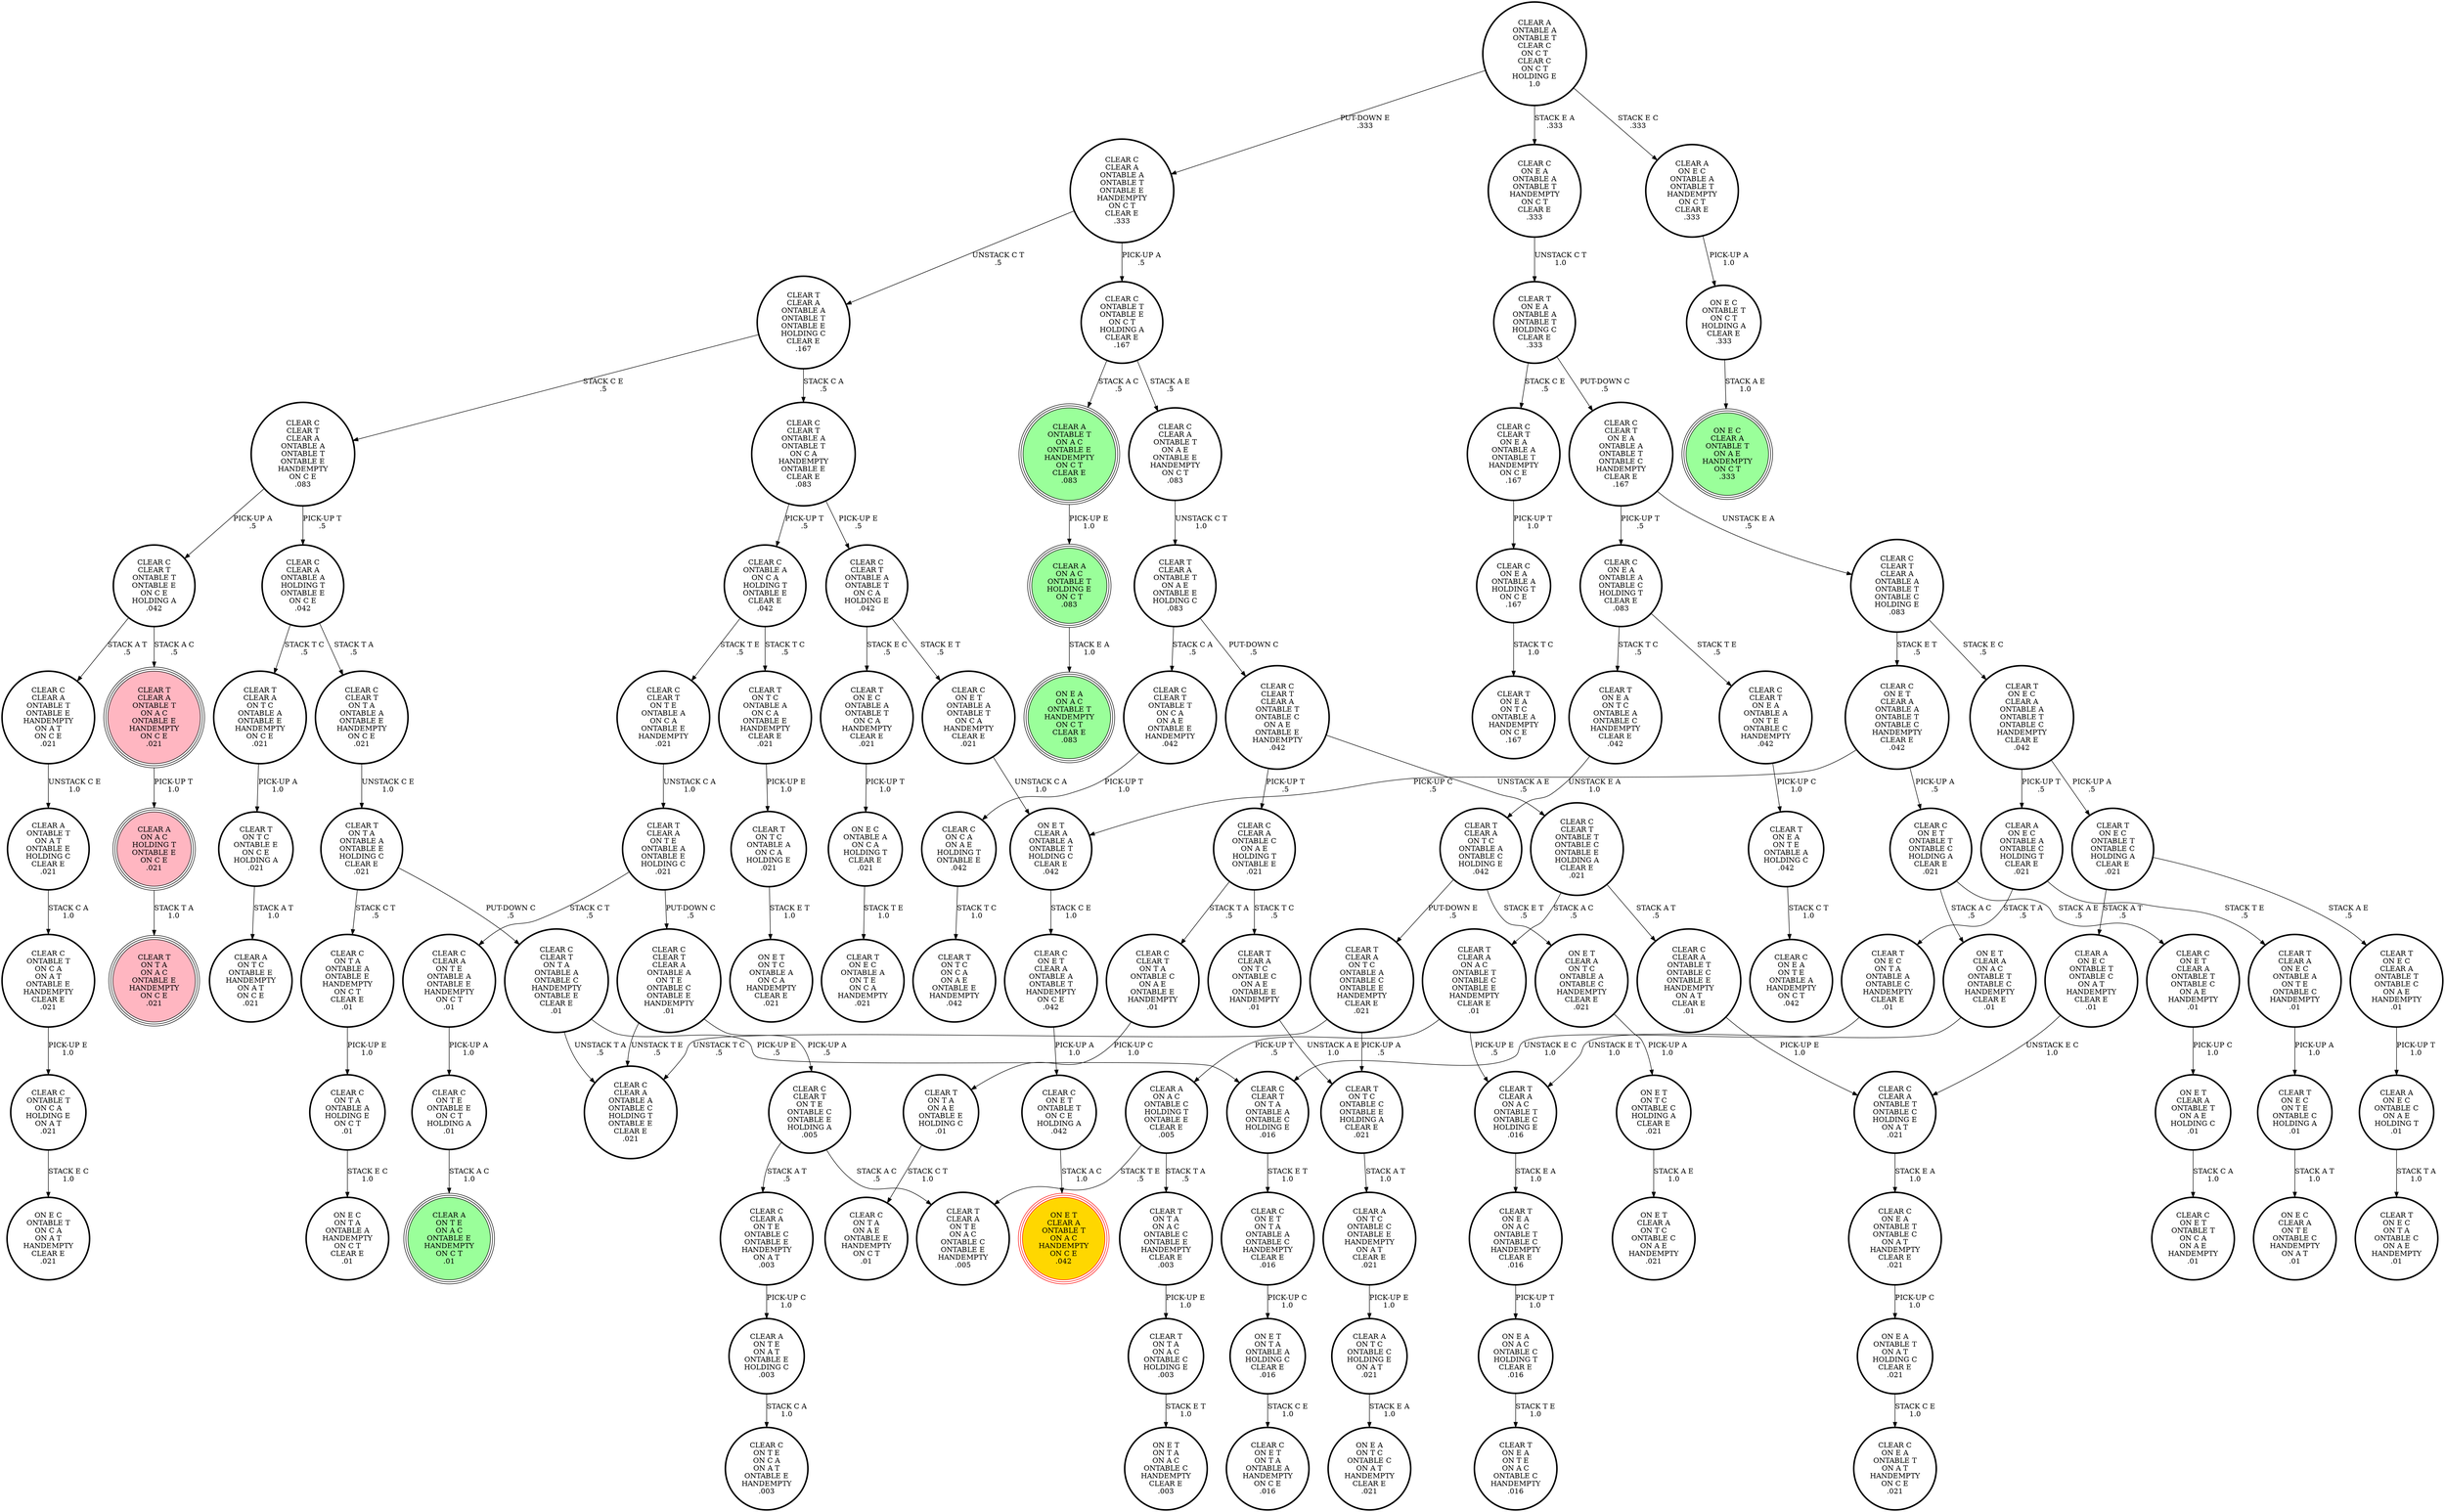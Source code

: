 digraph {
"CLEAR C\nCLEAR A\nON T E\nONTABLE C\nONTABLE E\nHANDEMPTY\nON A T\n.003\n" -> "CLEAR A\nON T E\nON A T\nONTABLE E\nHOLDING C\n.003\n"[label="PICK-UP C\n1.0\n"];
"CLEAR C\nCLEAR A\nONTABLE A\nHOLDING T\nONTABLE E\nON C E\n.042\n" -> "CLEAR T\nCLEAR A\nON T C\nONTABLE A\nONTABLE E\nHANDEMPTY\nON C E\n.021\n"[label="STACK T C\n.5\n"];
"CLEAR C\nCLEAR A\nONTABLE A\nHOLDING T\nONTABLE E\nON C E\n.042\n" -> "CLEAR C\nCLEAR T\nON T A\nONTABLE A\nONTABLE E\nHANDEMPTY\nON C E\n.021\n"[label="STACK T A\n.5\n"];
"CLEAR T\nON E A\nON A C\nONTABLE T\nONTABLE C\nHANDEMPTY\nCLEAR E\n.016\n" -> "ON E A\nON A C\nONTABLE C\nHOLDING T\nCLEAR E\n.016\n"[label="PICK-UP T\n1.0\n"];
"CLEAR C\nON T A\nONTABLE A\nHOLDING E\nON C T\n.01\n" -> "ON E C\nON T A\nONTABLE A\nHANDEMPTY\nON C T\nCLEAR E\n.01\n"[label="STACK E C\n1.0\n"];
"CLEAR T\nON T C\nONTABLE E\nON C E\nHOLDING A\n.021\n" -> "CLEAR A\nON T C\nONTABLE E\nHANDEMPTY\nON A T\nON C E\n.021\n"[label="STACK A T\n1.0\n"];
"CLEAR C\nON E T\nCLEAR A\nONTABLE T\nONTABLE C\nON A E\nHANDEMPTY\n.01\n" -> "ON E T\nCLEAR A\nONTABLE T\nON A E\nHOLDING C\n.01\n"[label="PICK-UP C\n1.0\n"];
"CLEAR T\nON E C\nON T E\nONTABLE C\nHOLDING A\n.01\n" -> "ON E C\nCLEAR A\nON T E\nONTABLE C\nHANDEMPTY\nON A T\n.01\n"[label="STACK A T\n1.0\n"];
"CLEAR T\nON T A\nONTABLE A\nONTABLE E\nHOLDING C\nCLEAR E\n.021\n" -> "CLEAR C\nCLEAR T\nON T A\nONTABLE A\nONTABLE C\nHANDEMPTY\nONTABLE E\nCLEAR E\n.01\n"[label="PUT-DOWN C\n.5\n"];
"CLEAR T\nON T A\nONTABLE A\nONTABLE E\nHOLDING C\nCLEAR E\n.021\n" -> "CLEAR C\nON T A\nONTABLE A\nONTABLE E\nHANDEMPTY\nON C T\nCLEAR E\n.01\n"[label="STACK C T\n.5\n"];
"CLEAR C\nCLEAR T\nONTABLE T\nONTABLE C\nONTABLE E\nHOLDING A\nCLEAR E\n.021\n" -> "CLEAR C\nCLEAR A\nONTABLE T\nONTABLE C\nONTABLE E\nHANDEMPTY\nON A T\nCLEAR E\n.01\n"[label="STACK A T\n.5\n"];
"CLEAR C\nCLEAR T\nONTABLE T\nONTABLE C\nONTABLE E\nHOLDING A\nCLEAR E\n.021\n" -> "CLEAR T\nCLEAR A\nON A C\nONTABLE T\nONTABLE C\nONTABLE E\nHANDEMPTY\nCLEAR E\n.01\n"[label="STACK A C\n.5\n"];
"CLEAR T\nON T C\nONTABLE A\nON C A\nONTABLE E\nHANDEMPTY\nCLEAR E\n.021\n" -> "CLEAR T\nON T C\nONTABLE A\nON C A\nHOLDING E\n.021\n"[label="PICK-UP E\n1.0\n"];
"CLEAR A\nON T C\nONTABLE C\nHOLDING E\nON A T\n.021\n" -> "ON E A\nON T C\nONTABLE C\nON A T\nHANDEMPTY\nCLEAR E\n.021\n"[label="STACK E A\n1.0\n"];
"CLEAR C\nON E T\nONTABLE A\nONTABLE T\nON C A\nHANDEMPTY\nCLEAR E\n.021\n" -> "ON E T\nCLEAR A\nONTABLE A\nONTABLE T\nHOLDING C\nCLEAR E\n.042\n"[label="UNSTACK C A\n1.0\n"];
"CLEAR T\nCLEAR A\nON T C\nONTABLE A\nONTABLE E\nHANDEMPTY\nON C E\n.021\n" -> "CLEAR T\nON T C\nONTABLE E\nON C E\nHOLDING A\n.021\n"[label="PICK-UP A\n1.0\n"];
"CLEAR A\nON E C\nONTABLE C\nON A E\nHOLDING T\n.01\n" -> "CLEAR T\nON E C\nON T A\nONTABLE C\nON A E\nHANDEMPTY\n.01\n"[label="STACK T A\n1.0\n"];
"CLEAR T\nON T C\nONTABLE A\nON C A\nHOLDING E\n.021\n" -> "ON E T\nON T C\nONTABLE A\nON C A\nHANDEMPTY\nCLEAR E\n.021\n"[label="STACK E T\n1.0\n"];
"CLEAR C\nCLEAR T\nON T A\nONTABLE A\nONTABLE E\nHANDEMPTY\nON C E\n.021\n" -> "CLEAR T\nON T A\nONTABLE A\nONTABLE E\nHOLDING C\nCLEAR E\n.021\n"[label="UNSTACK C E\n1.0\n"];
"CLEAR A\nON E C\nONTABLE T\nONTABLE C\nON A T\nHANDEMPTY\nCLEAR E\n.01\n" -> "CLEAR C\nCLEAR A\nONTABLE T\nONTABLE C\nHOLDING E\nON A T\n.021\n"[label="UNSTACK E C\n1.0\n"];
"CLEAR T\nON E A\nON T E\nONTABLE A\nHOLDING C\n.042\n" -> "CLEAR C\nON E A\nON T E\nONTABLE A\nHANDEMPTY\nON C T\n.042\n"[label="STACK C T\n1.0\n"];
"CLEAR T\nCLEAR A\nONTABLE T\nON A C\nONTABLE E\nHANDEMPTY\nON C E\n.021\n" -> "CLEAR A\nON A C\nHOLDING T\nONTABLE E\nON C E\n.021\n"[label="PICK-UP T\n1.0\n"];
"CLEAR T\nON T A\nON A C\nONTABLE C\nONTABLE E\nHANDEMPTY\nCLEAR E\n.003\n" -> "CLEAR T\nON T A\nON A C\nONTABLE C\nHOLDING E\n.003\n"[label="PICK-UP E\n1.0\n"];
"CLEAR C\nONTABLE A\nON C A\nHOLDING T\nONTABLE E\nCLEAR E\n.042\n" -> "CLEAR C\nCLEAR T\nON T E\nONTABLE A\nON C A\nONTABLE E\nHANDEMPTY\n.021\n"[label="STACK T E\n.5\n"];
"CLEAR C\nONTABLE A\nON C A\nHOLDING T\nONTABLE E\nCLEAR E\n.042\n" -> "CLEAR T\nON T C\nONTABLE A\nON C A\nONTABLE E\nHANDEMPTY\nCLEAR E\n.021\n"[label="STACK T C\n.5\n"];
"ON E T\nCLEAR A\nON T C\nONTABLE A\nONTABLE C\nHANDEMPTY\nCLEAR E\n.021\n" -> "ON E T\nON T C\nONTABLE C\nHOLDING A\nCLEAR E\n.021\n"[label="PICK-UP A\n1.0\n"];
"CLEAR C\nON E A\nONTABLE A\nONTABLE C\nHOLDING T\nCLEAR E\n.083\n" -> "CLEAR T\nON E A\nON T C\nONTABLE A\nONTABLE C\nHANDEMPTY\nCLEAR E\n.042\n"[label="STACK T C\n.5\n"];
"CLEAR C\nON E A\nONTABLE A\nONTABLE C\nHOLDING T\nCLEAR E\n.083\n" -> "CLEAR C\nCLEAR T\nON E A\nONTABLE A\nON T E\nONTABLE C\nHANDEMPTY\n.042\n"[label="STACK T E\n.5\n"];
"CLEAR T\nCLEAR A\nON T C\nONTABLE A\nONTABLE C\nONTABLE E\nHANDEMPTY\nCLEAR E\n.021\n" -> "CLEAR C\nCLEAR A\nONTABLE A\nONTABLE C\nHOLDING T\nONTABLE E\nCLEAR E\n.021\n"[label="UNSTACK T C\n.5\n"];
"CLEAR T\nCLEAR A\nON T C\nONTABLE A\nONTABLE C\nONTABLE E\nHANDEMPTY\nCLEAR E\n.021\n" -> "CLEAR T\nON T C\nONTABLE C\nONTABLE E\nHOLDING A\nCLEAR E\n.021\n"[label="PICK-UP A\n.5\n"];
"CLEAR A\nONTABLE T\nON A C\nONTABLE E\nHANDEMPTY\nON C T\nCLEAR E\n.083\n" -> "CLEAR A\nON A C\nONTABLE T\nHOLDING E\nON C T\n.083\n"[label="PICK-UP E\n1.0\n"];
"CLEAR T\nON T A\nON A E\nONTABLE E\nHOLDING C\n.01\n" -> "CLEAR C\nON T A\nON A E\nONTABLE E\nHANDEMPTY\nON C T\n.01\n"[label="STACK C T\n1.0\n"];
"CLEAR T\nON T A\nON A C\nONTABLE C\nHOLDING E\n.003\n" -> "ON E T\nON T A\nON A C\nONTABLE C\nHANDEMPTY\nCLEAR E\n.003\n"[label="STACK E T\n1.0\n"];
"CLEAR T\nON E C\nONTABLE T\nONTABLE C\nHOLDING A\nCLEAR E\n.021\n" -> "CLEAR A\nON E C\nONTABLE T\nONTABLE C\nON A T\nHANDEMPTY\nCLEAR E\n.01\n"[label="STACK A T\n.5\n"];
"CLEAR T\nON E C\nONTABLE T\nONTABLE C\nHOLDING A\nCLEAR E\n.021\n" -> "CLEAR T\nON E C\nCLEAR A\nONTABLE T\nONTABLE C\nON A E\nHANDEMPTY\n.01\n"[label="STACK A E\n.5\n"];
"CLEAR T\nCLEAR A\nON T C\nONTABLE A\nONTABLE C\nHOLDING E\n.042\n" -> "CLEAR T\nCLEAR A\nON T C\nONTABLE A\nONTABLE C\nONTABLE E\nHANDEMPTY\nCLEAR E\n.021\n"[label="PUT-DOWN E\n.5\n"];
"CLEAR T\nCLEAR A\nON T C\nONTABLE A\nONTABLE C\nHOLDING E\n.042\n" -> "ON E T\nCLEAR A\nON T C\nONTABLE A\nONTABLE C\nHANDEMPTY\nCLEAR E\n.021\n"[label="STACK E T\n.5\n"];
"CLEAR C\nON E T\nONTABLE T\nONTABLE C\nHOLDING A\nCLEAR E\n.021\n" -> "ON E T\nCLEAR A\nON A C\nONTABLE T\nONTABLE C\nHANDEMPTY\nCLEAR E\n.01\n"[label="STACK A C\n.5\n"];
"CLEAR C\nON E T\nONTABLE T\nONTABLE C\nHOLDING A\nCLEAR E\n.021\n" -> "CLEAR C\nON E T\nCLEAR A\nONTABLE T\nONTABLE C\nON A E\nHANDEMPTY\n.01\n"[label="STACK A E\n.5\n"];
"CLEAR A\nON T C\nONTABLE C\nONTABLE E\nHANDEMPTY\nON A T\nCLEAR E\n.021\n" -> "CLEAR A\nON T C\nONTABLE C\nHOLDING E\nON A T\n.021\n"[label="PICK-UP E\n1.0\n"];
"CLEAR C\nCLEAR T\nONTABLE T\nONTABLE E\nON C E\nHOLDING A\n.042\n" -> "CLEAR C\nCLEAR A\nONTABLE T\nONTABLE E\nHANDEMPTY\nON A T\nON C E\n.021\n"[label="STACK A T\n.5\n"];
"CLEAR C\nCLEAR T\nONTABLE T\nONTABLE E\nON C E\nHOLDING A\n.042\n" -> "CLEAR T\nCLEAR A\nONTABLE T\nON A C\nONTABLE E\nHANDEMPTY\nON C E\n.021\n"[label="STACK A C\n.5\n"];
"CLEAR C\nON E A\nONTABLE A\nONTABLE T\nHANDEMPTY\nON C T\nCLEAR E\n.333\n" -> "CLEAR T\nON E A\nONTABLE A\nONTABLE T\nHOLDING C\nCLEAR E\n.333\n"[label="UNSTACK C T\n1.0\n"];
"CLEAR A\nON A C\nONTABLE C\nHOLDING T\nONTABLE E\nCLEAR E\n.005\n" -> "CLEAR T\nON T A\nON A C\nONTABLE C\nONTABLE E\nHANDEMPTY\nCLEAR E\n.003\n"[label="STACK T A\n.5\n"];
"CLEAR A\nON A C\nONTABLE C\nHOLDING T\nONTABLE E\nCLEAR E\n.005\n" -> "CLEAR T\nCLEAR A\nON T E\nON A C\nONTABLE C\nONTABLE E\nHANDEMPTY\n.005\n"[label="STACK T E\n.5\n"];
"CLEAR C\nCLEAR A\nONTABLE A\nONTABLE T\nONTABLE E\nHANDEMPTY\nON C T\nCLEAR E\n.333\n" -> "CLEAR T\nCLEAR A\nONTABLE A\nONTABLE T\nONTABLE E\nHOLDING C\nCLEAR E\n.167\n"[label="UNSTACK C T\n.5\n"];
"CLEAR C\nCLEAR A\nONTABLE A\nONTABLE T\nONTABLE E\nHANDEMPTY\nON C T\nCLEAR E\n.333\n" -> "CLEAR C\nONTABLE T\nONTABLE E\nON C T\nHOLDING A\nCLEAR E\n.167\n"[label="PICK-UP A\n.5\n"];
"CLEAR T\nON E C\nCLEAR A\nONTABLE T\nONTABLE C\nON A E\nHANDEMPTY\n.01\n" -> "CLEAR A\nON E C\nONTABLE C\nON A E\nHOLDING T\n.01\n"[label="PICK-UP T\n1.0\n"];
"CLEAR T\nON E C\nCLEAR A\nONTABLE A\nONTABLE T\nONTABLE C\nHANDEMPTY\nCLEAR E\n.042\n" -> "CLEAR T\nON E C\nONTABLE T\nONTABLE C\nHOLDING A\nCLEAR E\n.021\n"[label="PICK-UP A\n.5\n"];
"CLEAR T\nON E C\nCLEAR A\nONTABLE A\nONTABLE T\nONTABLE C\nHANDEMPTY\nCLEAR E\n.042\n" -> "CLEAR A\nON E C\nONTABLE A\nONTABLE C\nHOLDING T\nCLEAR E\n.021\n"[label="PICK-UP T\n.5\n"];
"CLEAR C\nCLEAR T\nON T A\nONTABLE A\nONTABLE C\nHANDEMPTY\nONTABLE E\nCLEAR E\n.01\n" -> "CLEAR C\nCLEAR A\nONTABLE A\nONTABLE C\nHOLDING T\nONTABLE E\nCLEAR E\n.021\n"[label="UNSTACK T A\n.5\n"];
"CLEAR C\nCLEAR T\nON T A\nONTABLE A\nONTABLE C\nHANDEMPTY\nONTABLE E\nCLEAR E\n.01\n" -> "CLEAR C\nCLEAR T\nON T A\nONTABLE A\nONTABLE C\nHOLDING E\n.016\n"[label="PICK-UP E\n.5\n"];
"CLEAR C\nCLEAR T\nCLEAR A\nONTABLE T\nONTABLE C\nON A E\nONTABLE E\nHANDEMPTY\n.042\n" -> "CLEAR C\nCLEAR A\nONTABLE C\nON A E\nHOLDING T\nONTABLE E\n.021\n"[label="PICK-UP T\n.5\n"];
"CLEAR C\nCLEAR T\nCLEAR A\nONTABLE T\nONTABLE C\nON A E\nONTABLE E\nHANDEMPTY\n.042\n" -> "CLEAR C\nCLEAR T\nONTABLE T\nONTABLE C\nONTABLE E\nHOLDING A\nCLEAR E\n.021\n"[label="UNSTACK A E\n.5\n"];
"CLEAR A\nON T E\nON A T\nONTABLE E\nHOLDING C\n.003\n" -> "CLEAR C\nON T E\nON C A\nON A T\nONTABLE E\nHANDEMPTY\n.003\n"[label="STACK C A\n1.0\n"];
"CLEAR C\nON E T\nONTABLE T\nON C E\nHOLDING A\n.042\n" -> "ON E T\nCLEAR A\nONTABLE T\nON A C\nHANDEMPTY\nON C E\n.042\n"[label="STACK A C\n1.0\n"];
"CLEAR C\nON E A\nONTABLE A\nHOLDING T\nON C E\n.167\n" -> "CLEAR T\nON E A\nON T C\nONTABLE A\nHANDEMPTY\nON C E\n.167\n"[label="STACK T C\n1.0\n"];
"CLEAR T\nCLEAR A\nON E C\nONTABLE A\nON T E\nONTABLE C\nHANDEMPTY\n.01\n" -> "CLEAR T\nON E C\nON T E\nONTABLE C\nHOLDING A\n.01\n"[label="PICK-UP A\n1.0\n"];
"CLEAR C\nONTABLE T\nONTABLE E\nON C T\nHOLDING A\nCLEAR E\n.167\n" -> "CLEAR C\nCLEAR A\nONTABLE T\nON A E\nONTABLE E\nHANDEMPTY\nON C T\n.083\n"[label="STACK A E\n.5\n"];
"CLEAR C\nONTABLE T\nONTABLE E\nON C T\nHOLDING A\nCLEAR E\n.167\n" -> "CLEAR A\nONTABLE T\nON A C\nONTABLE E\nHANDEMPTY\nON C T\nCLEAR E\n.083\n"[label="STACK A C\n.5\n"];
"CLEAR C\nONTABLE T\nON C A\nHOLDING E\nON A T\n.021\n" -> "ON E C\nONTABLE T\nON C A\nON A T\nHANDEMPTY\nCLEAR E\n.021\n"[label="STACK E C\n1.0\n"];
"ON E T\nCLEAR A\nONTABLE T\nON A E\nHOLDING C\n.01\n" -> "CLEAR C\nON E T\nONTABLE T\nON C A\nON A E\nHANDEMPTY\n.01\n"[label="STACK C A\n1.0\n"];
"CLEAR C\nCLEAR A\nONTABLE T\nONTABLE E\nHANDEMPTY\nON A T\nON C E\n.021\n" -> "CLEAR A\nONTABLE T\nON A T\nONTABLE E\nHOLDING C\nCLEAR E\n.021\n"[label="UNSTACK C E\n1.0\n"];
"ON E A\nON A C\nONTABLE C\nHOLDING T\nCLEAR E\n.016\n" -> "CLEAR T\nON E A\nON T E\nON A C\nONTABLE C\nHANDEMPTY\n.016\n"[label="STACK T E\n1.0\n"];
"CLEAR A\nON E C\nONTABLE A\nONTABLE T\nHANDEMPTY\nON C T\nCLEAR E\n.333\n" -> "ON E C\nONTABLE T\nON C T\nHOLDING A\nCLEAR E\n.333\n"[label="PICK-UP A\n1.0\n"];
"CLEAR A\nONTABLE A\nONTABLE T\nCLEAR C\nON C T\nCLEAR C\nON C T\nHOLDING E\n1.0\n" -> "CLEAR C\nCLEAR A\nONTABLE A\nONTABLE T\nONTABLE E\nHANDEMPTY\nON C T\nCLEAR E\n.333\n"[label="PUT-DOWN E\n.333\n"];
"CLEAR A\nONTABLE A\nONTABLE T\nCLEAR C\nON C T\nCLEAR C\nON C T\nHOLDING E\n1.0\n" -> "CLEAR A\nON E C\nONTABLE A\nONTABLE T\nHANDEMPTY\nON C T\nCLEAR E\n.333\n"[label="STACK E C\n.333\n"];
"CLEAR A\nONTABLE A\nONTABLE T\nCLEAR C\nON C T\nCLEAR C\nON C T\nHOLDING E\n1.0\n" -> "CLEAR C\nON E A\nONTABLE A\nONTABLE T\nHANDEMPTY\nON C T\nCLEAR E\n.333\n"[label="STACK E A\n.333\n"];
"CLEAR T\nON E A\nON T C\nONTABLE A\nONTABLE C\nHANDEMPTY\nCLEAR E\n.042\n" -> "CLEAR T\nCLEAR A\nON T C\nONTABLE A\nONTABLE C\nHOLDING E\n.042\n"[label="UNSTACK E A\n1.0\n"];
"ON E T\nCLEAR A\nONTABLE A\nONTABLE T\nHOLDING C\nCLEAR E\n.042\n" -> "CLEAR C\nON E T\nCLEAR A\nONTABLE A\nONTABLE T\nHANDEMPTY\nON C E\n.042\n"[label="STACK C E\n1.0\n"];
"CLEAR C\nCLEAR A\nONTABLE C\nON A E\nHOLDING T\nONTABLE E\n.021\n" -> "CLEAR T\nCLEAR A\nON T C\nONTABLE C\nON A E\nONTABLE E\nHANDEMPTY\n.01\n"[label="STACK T C\n.5\n"];
"CLEAR C\nCLEAR A\nONTABLE C\nON A E\nHOLDING T\nONTABLE E\n.021\n" -> "CLEAR C\nCLEAR T\nON T A\nONTABLE C\nON A E\nONTABLE E\nHANDEMPTY\n.01\n"[label="STACK T A\n.5\n"];
"CLEAR C\nON E T\nCLEAR A\nONTABLE A\nONTABLE T\nONTABLE C\nHANDEMPTY\nCLEAR E\n.042\n" -> "CLEAR C\nON E T\nONTABLE T\nONTABLE C\nHOLDING A\nCLEAR E\n.021\n"[label="PICK-UP A\n.5\n"];
"CLEAR C\nON E T\nCLEAR A\nONTABLE A\nONTABLE T\nONTABLE C\nHANDEMPTY\nCLEAR E\n.042\n" -> "ON E T\nCLEAR A\nONTABLE A\nONTABLE T\nHOLDING C\nCLEAR E\n.042\n"[label="PICK-UP C\n.5\n"];
"CLEAR C\nCLEAR T\nONTABLE A\nONTABLE T\nON C A\nHANDEMPTY\nONTABLE E\nCLEAR E\n.083\n" -> "CLEAR C\nONTABLE A\nON C A\nHOLDING T\nONTABLE E\nCLEAR E\n.042\n"[label="PICK-UP T\n.5\n"];
"CLEAR C\nCLEAR T\nONTABLE A\nONTABLE T\nON C A\nHANDEMPTY\nONTABLE E\nCLEAR E\n.083\n" -> "CLEAR C\nCLEAR T\nONTABLE A\nONTABLE T\nON C A\nHOLDING E\n.042\n"[label="PICK-UP E\n.5\n"];
"CLEAR T\nCLEAR A\nON A C\nONTABLE T\nONTABLE C\nHOLDING E\n.016\n" -> "CLEAR T\nON E A\nON A C\nONTABLE T\nONTABLE C\nHANDEMPTY\nCLEAR E\n.016\n"[label="STACK E A\n1.0\n"];
"CLEAR C\nCLEAR T\nCLEAR A\nONTABLE A\nONTABLE T\nONTABLE C\nHOLDING E\n.083\n" -> "CLEAR T\nON E C\nCLEAR A\nONTABLE A\nONTABLE T\nONTABLE C\nHANDEMPTY\nCLEAR E\n.042\n"[label="STACK E C\n.5\n"];
"CLEAR C\nCLEAR T\nCLEAR A\nONTABLE A\nONTABLE T\nONTABLE C\nHOLDING E\n.083\n" -> "CLEAR C\nON E T\nCLEAR A\nONTABLE A\nONTABLE T\nONTABLE C\nHANDEMPTY\nCLEAR E\n.042\n"[label="STACK E T\n.5\n"];
"ON E C\nONTABLE A\nON C A\nHOLDING T\nCLEAR E\n.021\n" -> "CLEAR T\nON E C\nONTABLE A\nON T E\nON C A\nHANDEMPTY\n.021\n"[label="STACK T E\n1.0\n"];
"CLEAR C\nCLEAR T\nCLEAR A\nONTABLE A\nON T E\nONTABLE C\nONTABLE E\nHANDEMPTY\n.01\n" -> "CLEAR C\nCLEAR A\nONTABLE A\nONTABLE C\nHOLDING T\nONTABLE E\nCLEAR E\n.021\n"[label="UNSTACK T E\n.5\n"];
"CLEAR C\nCLEAR T\nCLEAR A\nONTABLE A\nON T E\nONTABLE C\nONTABLE E\nHANDEMPTY\n.01\n" -> "CLEAR C\nCLEAR T\nON T E\nONTABLE C\nONTABLE E\nHOLDING A\n.005\n"[label="PICK-UP A\n.5\n"];
"CLEAR C\nON E T\nCLEAR A\nONTABLE A\nONTABLE T\nHANDEMPTY\nON C E\n.042\n" -> "CLEAR C\nON E T\nONTABLE T\nON C E\nHOLDING A\n.042\n"[label="PICK-UP A\n1.0\n"];
"ON E T\nON T A\nONTABLE A\nHOLDING C\nCLEAR E\n.016\n" -> "CLEAR C\nON E T\nON T A\nONTABLE A\nHANDEMPTY\nON C E\n.016\n"[label="STACK C E\n1.0\n"];
"CLEAR A\nON A C\nHOLDING T\nONTABLE E\nON C E\n.021\n" -> "CLEAR T\nON T A\nON A C\nONTABLE E\nHANDEMPTY\nON C E\n.021\n"[label="STACK T A\n1.0\n"];
"CLEAR C\nCLEAR A\nONTABLE T\nONTABLE C\nONTABLE E\nHANDEMPTY\nON A T\nCLEAR E\n.01\n" -> "CLEAR C\nCLEAR A\nONTABLE T\nONTABLE C\nHOLDING E\nON A T\n.021\n"[label="PICK-UP E\n1.0\n"];
"CLEAR C\nCLEAR T\nCLEAR A\nONTABLE A\nONTABLE T\nONTABLE E\nHANDEMPTY\nON C E\n.083\n" -> "CLEAR C\nCLEAR A\nONTABLE A\nHOLDING T\nONTABLE E\nON C E\n.042\n"[label="PICK-UP T\n.5\n"];
"CLEAR C\nCLEAR T\nCLEAR A\nONTABLE A\nONTABLE T\nONTABLE E\nHANDEMPTY\nON C E\n.083\n" -> "CLEAR C\nCLEAR T\nONTABLE T\nONTABLE E\nON C E\nHOLDING A\n.042\n"[label="PICK-UP A\n.5\n"];
"CLEAR C\nON T A\nONTABLE A\nONTABLE E\nHANDEMPTY\nON C T\nCLEAR E\n.01\n" -> "CLEAR C\nON T A\nONTABLE A\nHOLDING E\nON C T\n.01\n"[label="PICK-UP E\n1.0\n"];
"CLEAR C\nON T E\nONTABLE E\nON C T\nHOLDING A\n.01\n" -> "CLEAR A\nON T E\nON A C\nONTABLE E\nHANDEMPTY\nON C T\n.01\n"[label="STACK A C\n1.0\n"];
"CLEAR T\nCLEAR A\nON T E\nONTABLE A\nONTABLE E\nHOLDING C\n.021\n" -> "CLEAR C\nCLEAR T\nCLEAR A\nONTABLE A\nON T E\nONTABLE C\nONTABLE E\nHANDEMPTY\n.01\n"[label="PUT-DOWN C\n.5\n"];
"CLEAR T\nCLEAR A\nON T E\nONTABLE A\nONTABLE E\nHOLDING C\n.021\n" -> "CLEAR C\nCLEAR A\nON T E\nONTABLE A\nONTABLE E\nHANDEMPTY\nON C T\n.01\n"[label="STACK C T\n.5\n"];
"CLEAR T\nCLEAR A\nON A C\nONTABLE T\nONTABLE C\nONTABLE E\nHANDEMPTY\nCLEAR E\n.01\n" -> "CLEAR A\nON A C\nONTABLE C\nHOLDING T\nONTABLE E\nCLEAR E\n.005\n"[label="PICK-UP T\n.5\n"];
"CLEAR T\nCLEAR A\nON A C\nONTABLE T\nONTABLE C\nONTABLE E\nHANDEMPTY\nCLEAR E\n.01\n" -> "CLEAR T\nCLEAR A\nON A C\nONTABLE T\nONTABLE C\nHOLDING E\n.016\n"[label="PICK-UP E\n.5\n"];
"ON E T\nON T C\nONTABLE C\nHOLDING A\nCLEAR E\n.021\n" -> "ON E T\nCLEAR A\nON T C\nONTABLE C\nON A E\nHANDEMPTY\n.021\n"[label="STACK A E\n1.0\n"];
"CLEAR A\nONTABLE T\nON A T\nONTABLE E\nHOLDING C\nCLEAR E\n.021\n" -> "CLEAR C\nONTABLE T\nON C A\nON A T\nONTABLE E\nHANDEMPTY\nCLEAR E\n.021\n"[label="STACK C A\n1.0\n"];
"CLEAR T\nCLEAR A\nON T C\nONTABLE C\nON A E\nONTABLE E\nHANDEMPTY\n.01\n" -> "CLEAR T\nON T C\nONTABLE C\nONTABLE E\nHOLDING A\nCLEAR E\n.021\n"[label="UNSTACK A E\n1.0\n"];
"CLEAR T\nCLEAR A\nONTABLE T\nON A E\nONTABLE E\nHOLDING C\n.083\n" -> "CLEAR C\nCLEAR T\nCLEAR A\nONTABLE T\nONTABLE C\nON A E\nONTABLE E\nHANDEMPTY\n.042\n"[label="PUT-DOWN C\n.5\n"];
"CLEAR T\nCLEAR A\nONTABLE T\nON A E\nONTABLE E\nHOLDING C\n.083\n" -> "CLEAR C\nCLEAR T\nONTABLE T\nON C A\nON A E\nONTABLE E\nHANDEMPTY\n.042\n"[label="STACK C A\n.5\n"];
"CLEAR C\nCLEAR T\nON T A\nONTABLE C\nON A E\nONTABLE E\nHANDEMPTY\n.01\n" -> "CLEAR T\nON T A\nON A E\nONTABLE E\nHOLDING C\n.01\n"[label="PICK-UP C\n1.0\n"];
"CLEAR C\nCLEAR T\nON E A\nONTABLE A\nONTABLE T\nONTABLE C\nHANDEMPTY\nCLEAR E\n.167\n" -> "CLEAR C\nCLEAR T\nCLEAR A\nONTABLE A\nONTABLE T\nONTABLE C\nHOLDING E\n.083\n"[label="UNSTACK E A\n.5\n"];
"CLEAR C\nCLEAR T\nON E A\nONTABLE A\nONTABLE T\nONTABLE C\nHANDEMPTY\nCLEAR E\n.167\n" -> "CLEAR C\nON E A\nONTABLE A\nONTABLE C\nHOLDING T\nCLEAR E\n.083\n"[label="PICK-UP T\n.5\n"];
"CLEAR C\nCLEAR T\nON T E\nONTABLE C\nONTABLE E\nHOLDING A\n.005\n" -> "CLEAR T\nCLEAR A\nON T E\nON A C\nONTABLE C\nONTABLE E\nHANDEMPTY\n.005\n"[label="STACK A C\n.5\n"];
"CLEAR C\nCLEAR T\nON T E\nONTABLE C\nONTABLE E\nHOLDING A\n.005\n" -> "CLEAR C\nCLEAR A\nON T E\nONTABLE C\nONTABLE E\nHANDEMPTY\nON A T\n.003\n"[label="STACK A T\n.5\n"];
"CLEAR C\nCLEAR A\nONTABLE T\nON A E\nONTABLE E\nHANDEMPTY\nON C T\n.083\n" -> "CLEAR T\nCLEAR A\nONTABLE T\nON A E\nONTABLE E\nHOLDING C\n.083\n"[label="UNSTACK C T\n1.0\n"];
"CLEAR C\nCLEAR T\nON E A\nONTABLE A\nONTABLE T\nHANDEMPTY\nON C E\n.167\n" -> "CLEAR C\nON E A\nONTABLE A\nHOLDING T\nON C E\n.167\n"[label="PICK-UP T\n1.0\n"];
"CLEAR T\nON T C\nONTABLE C\nONTABLE E\nHOLDING A\nCLEAR E\n.021\n" -> "CLEAR A\nON T C\nONTABLE C\nONTABLE E\nHANDEMPTY\nON A T\nCLEAR E\n.021\n"[label="STACK A T\n1.0\n"];
"ON E C\nONTABLE T\nON C T\nHOLDING A\nCLEAR E\n.333\n" -> "ON E C\nCLEAR A\nONTABLE T\nON A E\nHANDEMPTY\nON C T\n.333\n"[label="STACK A E\n1.0\n"];
"CLEAR C\nON E A\nONTABLE T\nONTABLE C\nON A T\nHANDEMPTY\nCLEAR E\n.021\n" -> "ON E A\nONTABLE T\nON A T\nHOLDING C\nCLEAR E\n.021\n"[label="PICK-UP C\n1.0\n"];
"CLEAR C\nCLEAR T\nON E A\nONTABLE A\nON T E\nONTABLE C\nHANDEMPTY\n.042\n" -> "CLEAR T\nON E A\nON T E\nONTABLE A\nHOLDING C\n.042\n"[label="PICK-UP C\n1.0\n"];
"CLEAR T\nON E A\nONTABLE A\nONTABLE T\nHOLDING C\nCLEAR E\n.333\n" -> "CLEAR C\nCLEAR T\nON E A\nONTABLE A\nONTABLE T\nONTABLE C\nHANDEMPTY\nCLEAR E\n.167\n"[label="PUT-DOWN C\n.5\n"];
"CLEAR T\nON E A\nONTABLE A\nONTABLE T\nHOLDING C\nCLEAR E\n.333\n" -> "CLEAR C\nCLEAR T\nON E A\nONTABLE A\nONTABLE T\nHANDEMPTY\nON C E\n.167\n"[label="STACK C E\n.5\n"];
"CLEAR C\nCLEAR T\nON T A\nONTABLE A\nONTABLE C\nHOLDING E\n.016\n" -> "CLEAR C\nON E T\nON T A\nONTABLE A\nONTABLE C\nHANDEMPTY\nCLEAR E\n.016\n"[label="STACK E T\n1.0\n"];
"CLEAR T\nON E C\nON T A\nONTABLE A\nONTABLE C\nHANDEMPTY\nCLEAR E\n.01\n" -> "CLEAR C\nCLEAR T\nON T A\nONTABLE A\nONTABLE C\nHOLDING E\n.016\n"[label="UNSTACK E C\n1.0\n"];
"CLEAR C\nCLEAR A\nON T E\nONTABLE A\nONTABLE E\nHANDEMPTY\nON C T\n.01\n" -> "CLEAR C\nON T E\nONTABLE E\nON C T\nHOLDING A\n.01\n"[label="PICK-UP A\n1.0\n"];
"CLEAR C\nCLEAR A\nONTABLE T\nONTABLE C\nHOLDING E\nON A T\n.021\n" -> "CLEAR C\nON E A\nONTABLE T\nONTABLE C\nON A T\nHANDEMPTY\nCLEAR E\n.021\n"[label="STACK E A\n1.0\n"];
"CLEAR C\nCLEAR T\nON T E\nONTABLE A\nON C A\nONTABLE E\nHANDEMPTY\n.021\n" -> "CLEAR T\nCLEAR A\nON T E\nONTABLE A\nONTABLE E\nHOLDING C\n.021\n"[label="UNSTACK C A\n1.0\n"];
"CLEAR A\nON E C\nONTABLE A\nONTABLE C\nHOLDING T\nCLEAR E\n.021\n" -> "CLEAR T\nON E C\nON T A\nONTABLE A\nONTABLE C\nHANDEMPTY\nCLEAR E\n.01\n"[label="STACK T A\n.5\n"];
"CLEAR A\nON E C\nONTABLE A\nONTABLE C\nHOLDING T\nCLEAR E\n.021\n" -> "CLEAR T\nCLEAR A\nON E C\nONTABLE A\nON T E\nONTABLE C\nHANDEMPTY\n.01\n"[label="STACK T E\n.5\n"];
"CLEAR C\nCLEAR T\nONTABLE A\nONTABLE T\nON C A\nHOLDING E\n.042\n" -> "CLEAR C\nON E T\nONTABLE A\nONTABLE T\nON C A\nHANDEMPTY\nCLEAR E\n.021\n"[label="STACK E T\n.5\n"];
"CLEAR C\nCLEAR T\nONTABLE A\nONTABLE T\nON C A\nHOLDING E\n.042\n" -> "CLEAR T\nON E C\nONTABLE A\nONTABLE T\nON C A\nHANDEMPTY\nCLEAR E\n.021\n"[label="STACK E C\n.5\n"];
"ON E T\nCLEAR A\nON A C\nONTABLE T\nONTABLE C\nHANDEMPTY\nCLEAR E\n.01\n" -> "CLEAR T\nCLEAR A\nON A C\nONTABLE T\nONTABLE C\nHOLDING E\n.016\n"[label="UNSTACK E T\n1.0\n"];
"CLEAR T\nCLEAR A\nONTABLE A\nONTABLE T\nONTABLE E\nHOLDING C\nCLEAR E\n.167\n" -> "CLEAR C\nCLEAR T\nONTABLE A\nONTABLE T\nON C A\nHANDEMPTY\nONTABLE E\nCLEAR E\n.083\n"[label="STACK C A\n.5\n"];
"CLEAR T\nCLEAR A\nONTABLE A\nONTABLE T\nONTABLE E\nHOLDING C\nCLEAR E\n.167\n" -> "CLEAR C\nCLEAR T\nCLEAR A\nONTABLE A\nONTABLE T\nONTABLE E\nHANDEMPTY\nON C E\n.083\n"[label="STACK C E\n.5\n"];
"CLEAR A\nON A C\nONTABLE T\nHOLDING E\nON C T\n.083\n" -> "ON E A\nON A C\nONTABLE T\nHANDEMPTY\nON C T\nCLEAR E\n.083\n"[label="STACK E A\n1.0\n"];
"CLEAR C\nON C A\nON A E\nHOLDING T\nONTABLE E\n.042\n" -> "CLEAR T\nON T C\nON C A\nON A E\nONTABLE E\nHANDEMPTY\n.042\n"[label="STACK T C\n1.0\n"];
"CLEAR C\nONTABLE T\nON C A\nON A T\nONTABLE E\nHANDEMPTY\nCLEAR E\n.021\n" -> "CLEAR C\nONTABLE T\nON C A\nHOLDING E\nON A T\n.021\n"[label="PICK-UP E\n1.0\n"];
"CLEAR C\nCLEAR T\nONTABLE T\nON C A\nON A E\nONTABLE E\nHANDEMPTY\n.042\n" -> "CLEAR C\nON C A\nON A E\nHOLDING T\nONTABLE E\n.042\n"[label="PICK-UP T\n1.0\n"];
"CLEAR T\nON E C\nONTABLE A\nONTABLE T\nON C A\nHANDEMPTY\nCLEAR E\n.021\n" -> "ON E C\nONTABLE A\nON C A\nHOLDING T\nCLEAR E\n.021\n"[label="PICK-UP T\n1.0\n"];
"ON E A\nONTABLE T\nON A T\nHOLDING C\nCLEAR E\n.021\n" -> "CLEAR C\nON E A\nONTABLE T\nON A T\nHANDEMPTY\nON C E\n.021\n"[label="STACK C E\n1.0\n"];
"CLEAR C\nON E T\nON T A\nONTABLE A\nONTABLE C\nHANDEMPTY\nCLEAR E\n.016\n" -> "ON E T\nON T A\nONTABLE A\nHOLDING C\nCLEAR E\n.016\n"[label="PICK-UP C\n1.0\n"];
"CLEAR C\nON T E\nON C A\nON A T\nONTABLE E\nHANDEMPTY\n.003\n" [shape=circle, penwidth=3];
"CLEAR C\nON E T\nON T A\nONTABLE A\nHANDEMPTY\nON C E\n.016\n" [shape=circle, penwidth=3];
"ON E C\nCLEAR A\nON T E\nONTABLE C\nHANDEMPTY\nON A T\n.01\n" [shape=circle, penwidth=3];
"CLEAR T\nON E A\nON T C\nONTABLE A\nHANDEMPTY\nON C E\n.167\n" [shape=circle, penwidth=3];
"CLEAR A\nON T E\nON A C\nONTABLE E\nHANDEMPTY\nON C T\n.01\n" [shape=circle, style=filled, fillcolor=palegreen1, peripheries=3];
"CLEAR C\nON T A\nON A E\nONTABLE E\nHANDEMPTY\nON C T\n.01\n" [shape=circle, penwidth=3];
"CLEAR T\nON T C\nON C A\nON A E\nONTABLE E\nHANDEMPTY\n.042\n" [shape=circle, penwidth=3];
"CLEAR T\nON E C\nONTABLE A\nON T E\nON C A\nHANDEMPTY\n.021\n" [shape=circle, penwidth=3];
"CLEAR T\nON E C\nON T A\nONTABLE C\nON A E\nHANDEMPTY\n.01\n" [shape=circle, penwidth=3];
"CLEAR T\nCLEAR A\nON T E\nON A C\nONTABLE C\nONTABLE E\nHANDEMPTY\n.005\n" [shape=circle, penwidth=3];
"CLEAR T\nON T A\nON A C\nONTABLE E\nHANDEMPTY\nON C E\n.021\n" [shape=circle, style=filled, fillcolor=lightpink, peripheries=3];
"ON E T\nCLEAR A\nON T C\nONTABLE C\nON A E\nHANDEMPTY\n.021\n" [shape=circle, penwidth=3];
"ON E T\nON T C\nONTABLE A\nON C A\nHANDEMPTY\nCLEAR E\n.021\n" [shape=circle, penwidth=3];
"ON E C\nCLEAR A\nONTABLE T\nON A E\nHANDEMPTY\nON C T\n.333\n" [shape=circle, style=filled, fillcolor=palegreen1, peripheries=3];
"CLEAR A\nON T C\nONTABLE E\nHANDEMPTY\nON A T\nON C E\n.021\n" [shape=circle, penwidth=3];
"CLEAR C\nON E A\nON T E\nONTABLE A\nHANDEMPTY\nON C T\n.042\n" [shape=circle, penwidth=3];
"CLEAR C\nON E A\nONTABLE T\nON A T\nHANDEMPTY\nON C E\n.021\n" [shape=circle, penwidth=3];
"CLEAR C\nON E T\nONTABLE T\nON C A\nON A E\nHANDEMPTY\n.01\n" [shape=circle, penwidth=3];
"ON E A\nON A C\nONTABLE T\nHANDEMPTY\nON C T\nCLEAR E\n.083\n" [shape=circle, style=filled, fillcolor=palegreen1, peripheries=3];
"ON E C\nONTABLE T\nON C A\nON A T\nHANDEMPTY\nCLEAR E\n.021\n" [shape=circle, penwidth=3];
"CLEAR T\nON E A\nON T E\nON A C\nONTABLE C\nHANDEMPTY\n.016\n" [shape=circle, penwidth=3];
"ON E T\nON T A\nON A C\nONTABLE C\nHANDEMPTY\nCLEAR E\n.003\n" [shape=circle, penwidth=3];
"ON E A\nON T C\nONTABLE C\nON A T\nHANDEMPTY\nCLEAR E\n.021\n" [shape=circle, penwidth=3];
"ON E C\nON T A\nONTABLE A\nHANDEMPTY\nON C T\nCLEAR E\n.01\n" [shape=circle, penwidth=3];
"ON E T\nCLEAR A\nONTABLE T\nON A C\nHANDEMPTY\nON C E\n.042\n" [shape=circle, style=filled color=red, fillcolor=gold, peripheries=3];
"CLEAR C\nCLEAR A\nONTABLE A\nONTABLE C\nHOLDING T\nONTABLE E\nCLEAR E\n.021\n" [shape=circle, penwidth=3];
"CLEAR T\nCLEAR A\nON A C\nONTABLE T\nONTABLE C\nONTABLE E\nHANDEMPTY\nCLEAR E\n.01\n" [shape=circle, penwidth=3];
"CLEAR C\nON T E\nON C A\nON A T\nONTABLE E\nHANDEMPTY\n.003\n" [shape=circle, penwidth=3];
"CLEAR C\nCLEAR A\nONTABLE A\nONTABLE T\nONTABLE E\nHANDEMPTY\nON C T\nCLEAR E\n.333\n" [shape=circle, penwidth=3];
"CLEAR T\nCLEAR A\nON T C\nONTABLE A\nONTABLE C\nHOLDING E\n.042\n" [shape=circle, penwidth=3];
"CLEAR C\nON E T\nON T A\nONTABLE A\nHANDEMPTY\nON C E\n.016\n" [shape=circle, penwidth=3];
"CLEAR C\nON E T\nCLEAR A\nONTABLE A\nONTABLE T\nONTABLE C\nHANDEMPTY\nCLEAR E\n.042\n" [shape=circle, penwidth=3];
"CLEAR A\nONTABLE A\nONTABLE T\nCLEAR C\nON C T\nCLEAR C\nON C T\nHOLDING E\n1.0\n" [shape=circle, penwidth=3];
"CLEAR T\nCLEAR A\nON A C\nONTABLE T\nONTABLE C\nHOLDING E\n.016\n" [shape=circle, penwidth=3];
"ON E C\nCLEAR A\nON T E\nONTABLE C\nHANDEMPTY\nON A T\n.01\n" [shape=circle, penwidth=3];
"CLEAR C\nCLEAR A\nONTABLE T\nONTABLE C\nONTABLE E\nHANDEMPTY\nON A T\nCLEAR E\n.01\n" [shape=circle, penwidth=3];
"CLEAR T\nCLEAR A\nONTABLE A\nONTABLE T\nONTABLE E\nHOLDING C\nCLEAR E\n.167\n" [shape=circle, penwidth=3];
"CLEAR C\nON E T\nCLEAR A\nONTABLE T\nONTABLE C\nON A E\nHANDEMPTY\n.01\n" [shape=circle, penwidth=3];
"CLEAR T\nON E A\nONTABLE A\nONTABLE T\nHOLDING C\nCLEAR E\n.333\n" [shape=circle, penwidth=3];
"CLEAR C\nON E T\nONTABLE T\nON C E\nHOLDING A\n.042\n" [shape=circle, penwidth=3];
"CLEAR T\nON E A\nON T C\nONTABLE A\nHANDEMPTY\nON C E\n.167\n" [shape=circle, penwidth=3];
"CLEAR C\nCLEAR T\nON T A\nONTABLE A\nONTABLE C\nHANDEMPTY\nONTABLE E\nCLEAR E\n.01\n" [shape=circle, penwidth=3];
"CLEAR T\nON E C\nCLEAR A\nONTABLE A\nONTABLE T\nONTABLE C\nHANDEMPTY\nCLEAR E\n.042\n" [shape=circle, penwidth=3];
"CLEAR A\nON T E\nON A C\nONTABLE E\nHANDEMPTY\nON C T\n.01\n" [shape=circle, style=filled, fillcolor=palegreen1, peripheries=3];
"ON E C\nONTABLE T\nON C T\nHOLDING A\nCLEAR E\n.333\n" [shape=circle, penwidth=3];
"CLEAR C\nON T A\nON A E\nONTABLE E\nHANDEMPTY\nON C T\n.01\n" [shape=circle, penwidth=3];
"ON E T\nCLEAR A\nONTABLE A\nONTABLE T\nHOLDING C\nCLEAR E\n.042\n" [shape=circle, penwidth=3];
"CLEAR C\nON E T\nCLEAR A\nONTABLE A\nONTABLE T\nHANDEMPTY\nON C E\n.042\n" [shape=circle, penwidth=3];
"CLEAR T\nON E A\nON A C\nONTABLE T\nONTABLE C\nHANDEMPTY\nCLEAR E\n.016\n" [shape=circle, penwidth=3];
"CLEAR T\nON T C\nON C A\nON A E\nONTABLE E\nHANDEMPTY\n.042\n" [shape=circle, penwidth=3];
"CLEAR C\nCLEAR T\nONTABLE A\nONTABLE T\nON C A\nHOLDING E\n.042\n" [shape=circle, penwidth=3];
"CLEAR C\nON E A\nONTABLE A\nONTABLE C\nHOLDING T\nCLEAR E\n.083\n" [shape=circle, penwidth=3];
"CLEAR T\nCLEAR A\nON T E\nONTABLE A\nONTABLE E\nHOLDING C\n.021\n" [shape=circle, penwidth=3];
"CLEAR T\nON E C\nONTABLE A\nON T E\nON C A\nHANDEMPTY\n.021\n" [shape=circle, penwidth=3];
"CLEAR C\nONTABLE T\nON C A\nON A T\nONTABLE E\nHANDEMPTY\nCLEAR E\n.021\n" [shape=circle, penwidth=3];
"CLEAR C\nCLEAR A\nON T E\nONTABLE C\nONTABLE E\nHANDEMPTY\nON A T\n.003\n" [shape=circle, penwidth=3];
"CLEAR T\nON E C\nON T A\nONTABLE A\nONTABLE C\nHANDEMPTY\nCLEAR E\n.01\n" [shape=circle, penwidth=3];
"CLEAR T\nON E C\nON T A\nONTABLE C\nON A E\nHANDEMPTY\n.01\n" [shape=circle, penwidth=3];
"CLEAR C\nCLEAR T\nON E A\nONTABLE A\nONTABLE T\nHANDEMPTY\nON C E\n.167\n" [shape=circle, penwidth=3];
"CLEAR C\nCLEAR T\nON T E\nONTABLE A\nON C A\nONTABLE E\nHANDEMPTY\n.021\n" [shape=circle, penwidth=3];
"ON E T\nCLEAR A\nONTABLE T\nON A E\nHOLDING C\n.01\n" [shape=circle, penwidth=3];
"CLEAR T\nCLEAR A\nON T C\nONTABLE C\nON A E\nONTABLE E\nHANDEMPTY\n.01\n" [shape=circle, penwidth=3];
"CLEAR C\nON E A\nONTABLE A\nONTABLE T\nHANDEMPTY\nON C T\nCLEAR E\n.333\n" [shape=circle, penwidth=3];
"CLEAR C\nON T A\nONTABLE A\nONTABLE E\nHANDEMPTY\nON C T\nCLEAR E\n.01\n" [shape=circle, penwidth=3];
"CLEAR T\nCLEAR A\nONTABLE T\nON A E\nONTABLE E\nHOLDING C\n.083\n" [shape=circle, penwidth=3];
"CLEAR T\nON T A\nON A E\nONTABLE E\nHOLDING C\n.01\n" [shape=circle, penwidth=3];
"CLEAR T\nON T A\nON A C\nONTABLE C\nHOLDING E\n.003\n" [shape=circle, penwidth=3];
"CLEAR T\nCLEAR A\nON T E\nON A C\nONTABLE C\nONTABLE E\nHANDEMPTY\n.005\n" [shape=circle, penwidth=3];
"CLEAR T\nON T A\nON A C\nONTABLE E\nHANDEMPTY\nON C E\n.021\n" [shape=circle, style=filled, fillcolor=lightpink, peripheries=3];
"CLEAR C\nCLEAR T\nON T A\nONTABLE A\nONTABLE C\nHOLDING E\n.016\n" [shape=circle, penwidth=3];
"ON E T\nCLEAR A\nON T C\nONTABLE C\nON A E\nHANDEMPTY\n.021\n" [shape=circle, penwidth=3];
"CLEAR C\nCLEAR T\nCLEAR A\nONTABLE A\nON T E\nONTABLE C\nONTABLE E\nHANDEMPTY\n.01\n" [shape=circle, penwidth=3];
"CLEAR C\nCLEAR T\nCLEAR A\nONTABLE A\nONTABLE T\nONTABLE E\nHANDEMPTY\nON C E\n.083\n" [shape=circle, penwidth=3];
"CLEAR C\nONTABLE T\nONTABLE E\nON C T\nHOLDING A\nCLEAR E\n.167\n" [shape=circle, penwidth=3];
"CLEAR C\nON E T\nON T A\nONTABLE A\nONTABLE C\nHANDEMPTY\nCLEAR E\n.016\n" [shape=circle, penwidth=3];
"ON E T\nON T C\nONTABLE A\nON C A\nHANDEMPTY\nCLEAR E\n.021\n" [shape=circle, penwidth=3];
"CLEAR A\nON T C\nONTABLE C\nHOLDING E\nON A T\n.021\n" [shape=circle, penwidth=3];
"CLEAR A\nONTABLE T\nON A C\nONTABLE E\nHANDEMPTY\nON C T\nCLEAR E\n.083\n" [shape=circle, style=filled, fillcolor=palegreen1, peripheries=3];
"CLEAR C\nCLEAR T\nCLEAR A\nONTABLE T\nONTABLE C\nON A E\nONTABLE E\nHANDEMPTY\n.042\n" [shape=circle, penwidth=3];
"CLEAR T\nON E C\nONTABLE T\nONTABLE C\nHOLDING A\nCLEAR E\n.021\n" [shape=circle, penwidth=3];
"CLEAR C\nCLEAR A\nON T E\nONTABLE A\nONTABLE E\nHANDEMPTY\nON C T\n.01\n" [shape=circle, penwidth=3];
"CLEAR T\nON T C\nONTABLE C\nONTABLE E\nHOLDING A\nCLEAR E\n.021\n" [shape=circle, penwidth=3];
"CLEAR A\nON E C\nONTABLE A\nONTABLE C\nHOLDING T\nCLEAR E\n.021\n" [shape=circle, penwidth=3];
"ON E C\nCLEAR A\nONTABLE T\nON A E\nHANDEMPTY\nON C T\n.333\n" [shape=circle, style=filled, fillcolor=palegreen1, peripheries=3];
"CLEAR C\nCLEAR A\nONTABLE C\nON A E\nHOLDING T\nONTABLE E\n.021\n" [shape=circle, penwidth=3];
"CLEAR C\nONTABLE T\nON C A\nHOLDING E\nON A T\n.021\n" [shape=circle, penwidth=3];
"CLEAR C\nCLEAR A\nONTABLE T\nON A E\nONTABLE E\nHANDEMPTY\nON C T\n.083\n" [shape=circle, penwidth=3];
"CLEAR C\nCLEAR T\nON T A\nONTABLE C\nON A E\nONTABLE E\nHANDEMPTY\n.01\n" [shape=circle, penwidth=3];
"CLEAR A\nON T E\nON A T\nONTABLE E\nHOLDING C\n.003\n" [shape=circle, penwidth=3];
"CLEAR C\nONTABLE A\nON C A\nHOLDING T\nONTABLE E\nCLEAR E\n.042\n" [shape=circle, penwidth=3];
"CLEAR C\nCLEAR T\nCLEAR A\nONTABLE A\nONTABLE T\nONTABLE C\nHOLDING E\n.083\n" [shape=circle, penwidth=3];
"CLEAR C\nON E T\nONTABLE A\nONTABLE T\nON C A\nHANDEMPTY\nCLEAR E\n.021\n" [shape=circle, penwidth=3];
"CLEAR A\nON T C\nONTABLE E\nHANDEMPTY\nON A T\nON C E\n.021\n" [shape=circle, penwidth=3];
"CLEAR A\nON E C\nONTABLE T\nONTABLE C\nON A T\nHANDEMPTY\nCLEAR E\n.01\n" [shape=circle, penwidth=3];
"CLEAR A\nON T C\nONTABLE C\nONTABLE E\nHANDEMPTY\nON A T\nCLEAR E\n.021\n" [shape=circle, penwidth=3];
"CLEAR C\nON E A\nON T E\nONTABLE A\nHANDEMPTY\nON C T\n.042\n" [shape=circle, penwidth=3];
"CLEAR C\nCLEAR T\nON T E\nONTABLE C\nONTABLE E\nHOLDING A\n.005\n" [shape=circle, penwidth=3];
"CLEAR A\nON A C\nONTABLE T\nHOLDING E\nON C T\n.083\n" [shape=circle, style=filled, fillcolor=palegreen1, peripheries=3];
"CLEAR C\nON E A\nONTABLE T\nON A T\nHANDEMPTY\nON C E\n.021\n" [shape=circle, penwidth=3];
"CLEAR T\nON T C\nONTABLE A\nON C A\nHOLDING E\n.021\n" [shape=circle, penwidth=3];
"ON E C\nONTABLE A\nON C A\nHOLDING T\nCLEAR E\n.021\n" [shape=circle, penwidth=3];
"CLEAR C\nON E A\nONTABLE T\nONTABLE C\nON A T\nHANDEMPTY\nCLEAR E\n.021\n" [shape=circle, penwidth=3];
"CLEAR C\nCLEAR T\nON E A\nONTABLE A\nON T E\nONTABLE C\nHANDEMPTY\n.042\n" [shape=circle, penwidth=3];
"CLEAR C\nON T A\nONTABLE A\nHOLDING E\nON C T\n.01\n" [shape=circle, penwidth=3];
"CLEAR A\nON E C\nONTABLE A\nONTABLE T\nHANDEMPTY\nON C T\nCLEAR E\n.333\n" [shape=circle, penwidth=3];
"CLEAR T\nON T A\nONTABLE A\nONTABLE E\nHOLDING C\nCLEAR E\n.021\n" [shape=circle, penwidth=3];
"CLEAR T\nCLEAR A\nON T C\nONTABLE A\nONTABLE C\nONTABLE E\nHANDEMPTY\nCLEAR E\n.021\n" [shape=circle, penwidth=3];
"CLEAR C\nCLEAR T\nONTABLE A\nONTABLE T\nON C A\nHANDEMPTY\nONTABLE E\nCLEAR E\n.083\n" [shape=circle, penwidth=3];
"CLEAR C\nCLEAR T\nON E A\nONTABLE A\nONTABLE T\nONTABLE C\nHANDEMPTY\nCLEAR E\n.167\n" [shape=circle, penwidth=3];
"CLEAR T\nON T C\nONTABLE E\nON C E\nHOLDING A\n.021\n" [shape=circle, penwidth=3];
"CLEAR C\nON E A\nONTABLE A\nHOLDING T\nON C E\n.167\n" [shape=circle, penwidth=3];
"CLEAR C\nCLEAR T\nONTABLE T\nONTABLE C\nONTABLE E\nHOLDING A\nCLEAR E\n.021\n" [shape=circle, penwidth=3];
"CLEAR A\nON A C\nHOLDING T\nONTABLE E\nON C E\n.021\n" [shape=circle, style=filled, fillcolor=lightpink, peripheries=3];
"CLEAR C\nON E T\nONTABLE T\nON C A\nON A E\nHANDEMPTY\n.01\n" [shape=circle, penwidth=3];
"CLEAR T\nON T A\nON A C\nONTABLE C\nONTABLE E\nHANDEMPTY\nCLEAR E\n.003\n" [shape=circle, penwidth=3];
"ON E A\nON A C\nONTABLE T\nHANDEMPTY\nON C T\nCLEAR E\n.083\n" [shape=circle, style=filled, fillcolor=palegreen1, peripheries=3];
"CLEAR C\nON T E\nONTABLE E\nON C T\nHOLDING A\n.01\n" [shape=circle, penwidth=3];
"ON E C\nONTABLE T\nON C A\nON A T\nHANDEMPTY\nCLEAR E\n.021\n" [shape=circle, penwidth=3];
"ON E T\nCLEAR A\nON A C\nONTABLE T\nONTABLE C\nHANDEMPTY\nCLEAR E\n.01\n" [shape=circle, penwidth=3];
"CLEAR C\nCLEAR A\nONTABLE T\nONTABLE C\nHOLDING E\nON A T\n.021\n" [shape=circle, penwidth=3];
"CLEAR C\nON E T\nONTABLE T\nONTABLE C\nHOLDING A\nCLEAR E\n.021\n" [shape=circle, penwidth=3];
"CLEAR T\nON E A\nON T E\nON A C\nONTABLE C\nHANDEMPTY\n.016\n" [shape=circle, penwidth=3];
"ON E T\nON T A\nON A C\nONTABLE C\nHANDEMPTY\nCLEAR E\n.003\n" [shape=circle, penwidth=3];
"CLEAR C\nCLEAR T\nON T A\nONTABLE A\nONTABLE E\nHANDEMPTY\nON C E\n.021\n" [shape=circle, penwidth=3];
"ON E A\nON T C\nONTABLE C\nON A T\nHANDEMPTY\nCLEAR E\n.021\n" [shape=circle, penwidth=3];
"CLEAR C\nCLEAR T\nONTABLE T\nONTABLE E\nON C E\nHOLDING A\n.042\n" [shape=circle, penwidth=3];
"CLEAR T\nON E C\nCLEAR A\nONTABLE T\nONTABLE C\nON A E\nHANDEMPTY\n.01\n" [shape=circle, penwidth=3];
"CLEAR C\nCLEAR A\nONTABLE A\nHOLDING T\nONTABLE E\nON C E\n.042\n" [shape=circle, penwidth=3];
"CLEAR C\nCLEAR T\nONTABLE T\nON C A\nON A E\nONTABLE E\nHANDEMPTY\n.042\n" [shape=circle, penwidth=3];
"ON E A\nON A C\nONTABLE C\nHOLDING T\nCLEAR E\n.016\n" [shape=circle, penwidth=3];
"ON E C\nON T A\nONTABLE A\nHANDEMPTY\nON C T\nCLEAR E\n.01\n" [shape=circle, penwidth=3];
"ON E T\nON T A\nONTABLE A\nHOLDING C\nCLEAR E\n.016\n" [shape=circle, penwidth=3];
"ON E T\nCLEAR A\nONTABLE T\nON A C\nHANDEMPTY\nON C E\n.042\n" [shape=circle, style=filled color=red, fillcolor=gold, peripheries=3];
"CLEAR T\nON T C\nONTABLE A\nON C A\nONTABLE E\nHANDEMPTY\nCLEAR E\n.021\n" [shape=circle, penwidth=3];
"CLEAR T\nON E C\nONTABLE A\nONTABLE T\nON C A\nHANDEMPTY\nCLEAR E\n.021\n" [shape=circle, penwidth=3];
"CLEAR T\nON E A\nON T E\nONTABLE A\nHOLDING C\n.042\n" [shape=circle, penwidth=3];
"CLEAR T\nON E C\nON T E\nONTABLE C\nHOLDING A\n.01\n" [shape=circle, penwidth=3];
"CLEAR T\nCLEAR A\nON T C\nONTABLE A\nONTABLE E\nHANDEMPTY\nON C E\n.021\n" [shape=circle, penwidth=3];
"CLEAR C\nCLEAR A\nONTABLE T\nONTABLE E\nHANDEMPTY\nON A T\nON C E\n.021\n" [shape=circle, penwidth=3];
"ON E A\nONTABLE T\nON A T\nHOLDING C\nCLEAR E\n.021\n" [shape=circle, penwidth=3];
"CLEAR C\nON C A\nON A E\nHOLDING T\nONTABLE E\n.042\n" [shape=circle, penwidth=3];
"ON E T\nCLEAR A\nON T C\nONTABLE A\nONTABLE C\nHANDEMPTY\nCLEAR E\n.021\n" [shape=circle, penwidth=3];
"CLEAR T\nCLEAR A\nONTABLE T\nON A C\nONTABLE E\nHANDEMPTY\nON C E\n.021\n" [shape=circle, style=filled, fillcolor=lightpink, peripheries=3];
"CLEAR C\nCLEAR A\nONTABLE A\nONTABLE C\nHOLDING T\nONTABLE E\nCLEAR E\n.021\n" [shape=circle, penwidth=3];
"CLEAR T\nCLEAR A\nON E C\nONTABLE A\nON T E\nONTABLE C\nHANDEMPTY\n.01\n" [shape=circle, penwidth=3];
"CLEAR A\nON A C\nONTABLE C\nHOLDING T\nONTABLE E\nCLEAR E\n.005\n" [shape=circle, penwidth=3];
"CLEAR A\nON E C\nONTABLE C\nON A E\nHOLDING T\n.01\n" [shape=circle, penwidth=3];
"ON E T\nON T C\nONTABLE C\nHOLDING A\nCLEAR E\n.021\n" [shape=circle, penwidth=3];
"CLEAR T\nON E A\nON T C\nONTABLE A\nONTABLE C\nHANDEMPTY\nCLEAR E\n.042\n" [shape=circle, penwidth=3];
"CLEAR A\nONTABLE T\nON A T\nONTABLE E\nHOLDING C\nCLEAR E\n.021\n" [shape=circle, penwidth=3];
}
